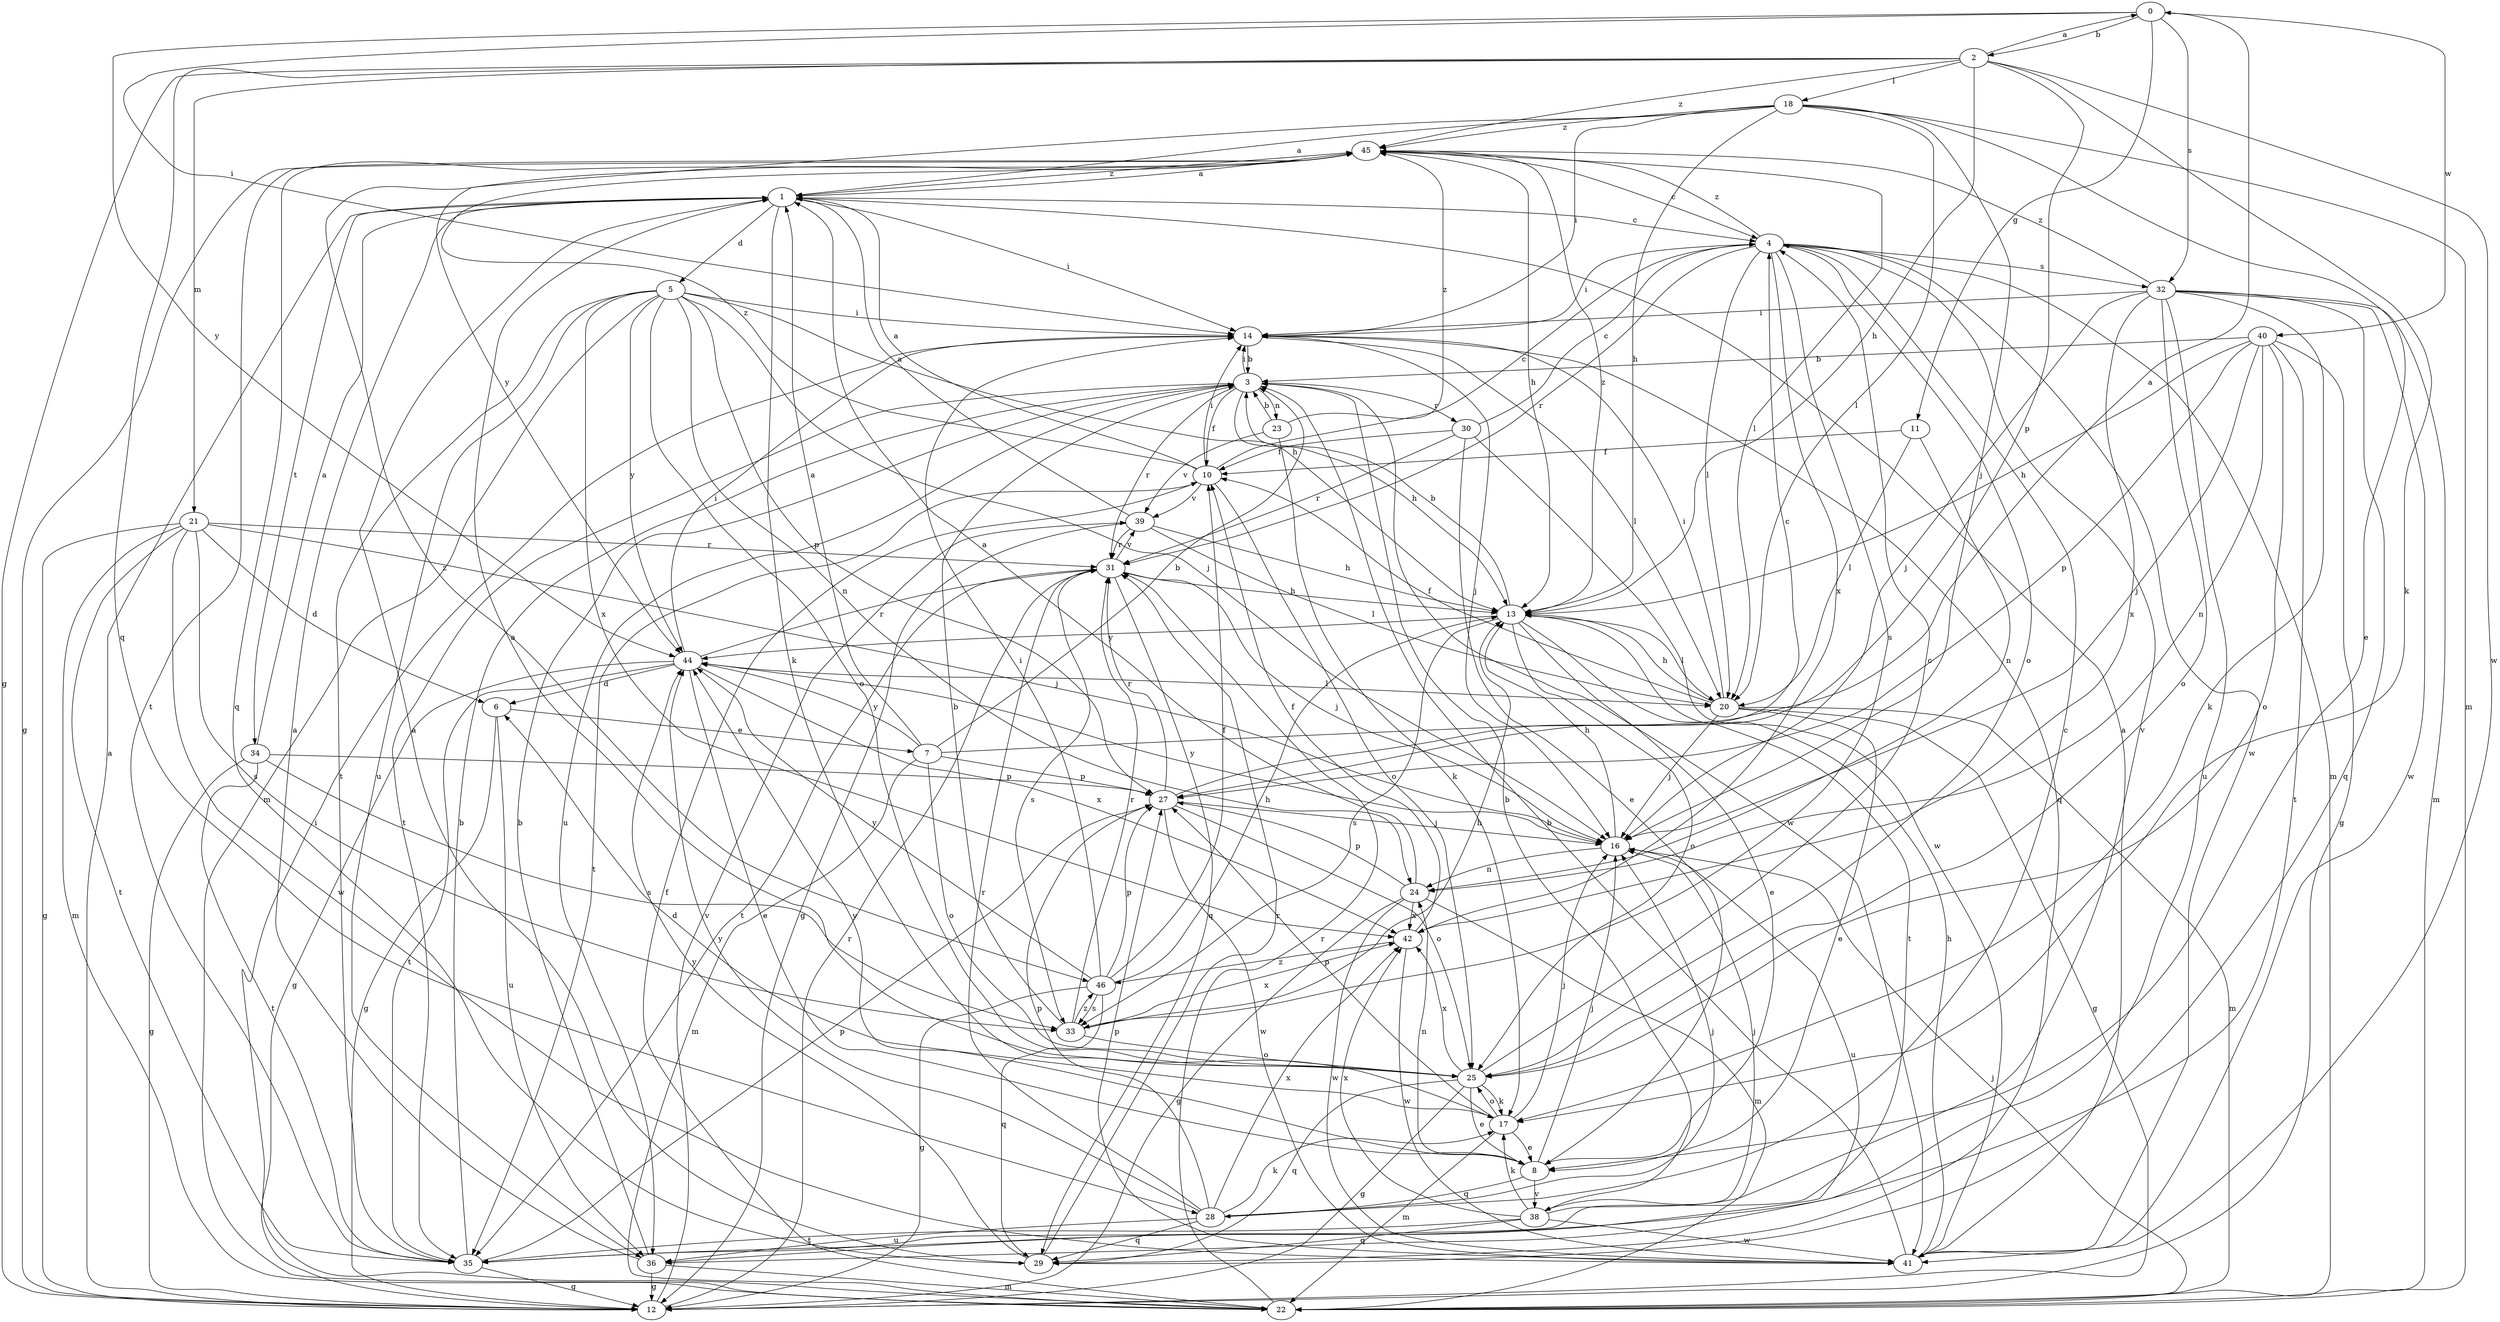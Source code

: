 strict digraph  {
0;
1;
2;
3;
4;
5;
6;
7;
8;
10;
11;
12;
13;
14;
16;
17;
18;
20;
21;
22;
23;
24;
25;
27;
28;
29;
30;
31;
32;
33;
34;
35;
36;
38;
39;
40;
41;
42;
44;
45;
46;
0 -> 2  [label=b];
0 -> 11  [label=g];
0 -> 14  [label=i];
0 -> 32  [label=s];
0 -> 40  [label=w];
0 -> 44  [label=y];
1 -> 4  [label=c];
1 -> 5  [label=d];
1 -> 14  [label=i];
1 -> 17  [label=k];
1 -> 34  [label=t];
1 -> 45  [label=z];
2 -> 0  [label=a];
2 -> 12  [label=g];
2 -> 13  [label=h];
2 -> 17  [label=k];
2 -> 18  [label=l];
2 -> 21  [label=m];
2 -> 27  [label=p];
2 -> 28  [label=q];
2 -> 41  [label=w];
2 -> 45  [label=z];
3 -> 10  [label=f];
3 -> 13  [label=h];
3 -> 14  [label=i];
3 -> 23  [label=n];
3 -> 30  [label=r];
3 -> 31  [label=r];
3 -> 35  [label=t];
3 -> 36  [label=u];
3 -> 41  [label=w];
4 -> 14  [label=i];
4 -> 20  [label=l];
4 -> 22  [label=m];
4 -> 25  [label=o];
4 -> 31  [label=r];
4 -> 32  [label=s];
4 -> 33  [label=s];
4 -> 38  [label=v];
4 -> 41  [label=w];
4 -> 42  [label=x];
4 -> 45  [label=z];
5 -> 13  [label=h];
5 -> 14  [label=i];
5 -> 16  [label=j];
5 -> 22  [label=m];
5 -> 24  [label=n];
5 -> 25  [label=o];
5 -> 27  [label=p];
5 -> 35  [label=t];
5 -> 36  [label=u];
5 -> 42  [label=x];
5 -> 44  [label=y];
6 -> 7  [label=e];
6 -> 12  [label=g];
6 -> 36  [label=u];
7 -> 0  [label=a];
7 -> 1  [label=a];
7 -> 3  [label=b];
7 -> 22  [label=m];
7 -> 25  [label=o];
7 -> 27  [label=p];
7 -> 44  [label=y];
8 -> 16  [label=j];
8 -> 24  [label=n];
8 -> 28  [label=q];
8 -> 38  [label=v];
8 -> 44  [label=y];
10 -> 1  [label=a];
10 -> 4  [label=c];
10 -> 14  [label=i];
10 -> 25  [label=o];
10 -> 35  [label=t];
10 -> 39  [label=v];
10 -> 45  [label=z];
11 -> 10  [label=f];
11 -> 20  [label=l];
11 -> 24  [label=n];
12 -> 1  [label=a];
12 -> 31  [label=r];
12 -> 39  [label=v];
13 -> 3  [label=b];
13 -> 8  [label=e];
13 -> 20  [label=l];
13 -> 25  [label=o];
13 -> 33  [label=s];
13 -> 35  [label=t];
13 -> 44  [label=y];
13 -> 45  [label=z];
14 -> 3  [label=b];
14 -> 16  [label=j];
14 -> 20  [label=l];
14 -> 29  [label=q];
16 -> 13  [label=h];
16 -> 24  [label=n];
16 -> 36  [label=u];
16 -> 44  [label=y];
17 -> 6  [label=d];
17 -> 8  [label=e];
17 -> 16  [label=j];
17 -> 22  [label=m];
17 -> 25  [label=o];
17 -> 27  [label=p];
18 -> 1  [label=a];
18 -> 8  [label=e];
18 -> 13  [label=h];
18 -> 14  [label=i];
18 -> 16  [label=j];
18 -> 20  [label=l];
18 -> 22  [label=m];
18 -> 44  [label=y];
18 -> 45  [label=z];
20 -> 8  [label=e];
20 -> 10  [label=f];
20 -> 12  [label=g];
20 -> 13  [label=h];
20 -> 14  [label=i];
20 -> 16  [label=j];
20 -> 22  [label=m];
21 -> 6  [label=d];
21 -> 12  [label=g];
21 -> 16  [label=j];
21 -> 22  [label=m];
21 -> 31  [label=r];
21 -> 33  [label=s];
21 -> 35  [label=t];
21 -> 41  [label=w];
22 -> 10  [label=f];
22 -> 14  [label=i];
22 -> 16  [label=j];
22 -> 31  [label=r];
23 -> 3  [label=b];
23 -> 17  [label=k];
23 -> 39  [label=v];
23 -> 45  [label=z];
24 -> 1  [label=a];
24 -> 12  [label=g];
24 -> 22  [label=m];
24 -> 27  [label=p];
24 -> 41  [label=w];
24 -> 42  [label=x];
25 -> 1  [label=a];
25 -> 4  [label=c];
25 -> 8  [label=e];
25 -> 12  [label=g];
25 -> 17  [label=k];
25 -> 29  [label=q];
25 -> 42  [label=x];
27 -> 4  [label=c];
27 -> 16  [label=j];
27 -> 25  [label=o];
27 -> 31  [label=r];
27 -> 41  [label=w];
28 -> 4  [label=c];
28 -> 16  [label=j];
28 -> 17  [label=k];
28 -> 27  [label=p];
28 -> 29  [label=q];
28 -> 31  [label=r];
28 -> 36  [label=u];
28 -> 42  [label=x];
28 -> 44  [label=y];
29 -> 1  [label=a];
29 -> 31  [label=r];
29 -> 44  [label=y];
30 -> 4  [label=c];
30 -> 8  [label=e];
30 -> 10  [label=f];
30 -> 31  [label=r];
30 -> 41  [label=w];
31 -> 13  [label=h];
31 -> 16  [label=j];
31 -> 29  [label=q];
31 -> 33  [label=s];
31 -> 35  [label=t];
31 -> 39  [label=v];
32 -> 14  [label=i];
32 -> 16  [label=j];
32 -> 17  [label=k];
32 -> 22  [label=m];
32 -> 25  [label=o];
32 -> 29  [label=q];
32 -> 36  [label=u];
32 -> 41  [label=w];
32 -> 42  [label=x];
32 -> 45  [label=z];
33 -> 3  [label=b];
33 -> 13  [label=h];
33 -> 25  [label=o];
33 -> 31  [label=r];
33 -> 42  [label=x];
33 -> 46  [label=z];
34 -> 1  [label=a];
34 -> 12  [label=g];
34 -> 27  [label=p];
34 -> 33  [label=s];
34 -> 35  [label=t];
35 -> 3  [label=b];
35 -> 12  [label=g];
35 -> 27  [label=p];
36 -> 1  [label=a];
36 -> 3  [label=b];
36 -> 12  [label=g];
36 -> 22  [label=m];
38 -> 3  [label=b];
38 -> 16  [label=j];
38 -> 17  [label=k];
38 -> 29  [label=q];
38 -> 35  [label=t];
38 -> 41  [label=w];
38 -> 42  [label=x];
39 -> 1  [label=a];
39 -> 12  [label=g];
39 -> 13  [label=h];
39 -> 20  [label=l];
39 -> 31  [label=r];
40 -> 3  [label=b];
40 -> 12  [label=g];
40 -> 13  [label=h];
40 -> 16  [label=j];
40 -> 24  [label=n];
40 -> 25  [label=o];
40 -> 27  [label=p];
40 -> 35  [label=t];
41 -> 1  [label=a];
41 -> 3  [label=b];
41 -> 13  [label=h];
41 -> 27  [label=p];
42 -> 10  [label=f];
42 -> 41  [label=w];
42 -> 46  [label=z];
44 -> 6  [label=d];
44 -> 8  [label=e];
44 -> 12  [label=g];
44 -> 14  [label=i];
44 -> 20  [label=l];
44 -> 31  [label=r];
44 -> 35  [label=t];
44 -> 42  [label=x];
45 -> 1  [label=a];
45 -> 4  [label=c];
45 -> 12  [label=g];
45 -> 13  [label=h];
45 -> 20  [label=l];
45 -> 29  [label=q];
45 -> 35  [label=t];
45 -> 46  [label=z];
46 -> 10  [label=f];
46 -> 12  [label=g];
46 -> 13  [label=h];
46 -> 14  [label=i];
46 -> 27  [label=p];
46 -> 29  [label=q];
46 -> 33  [label=s];
46 -> 44  [label=y];
}
